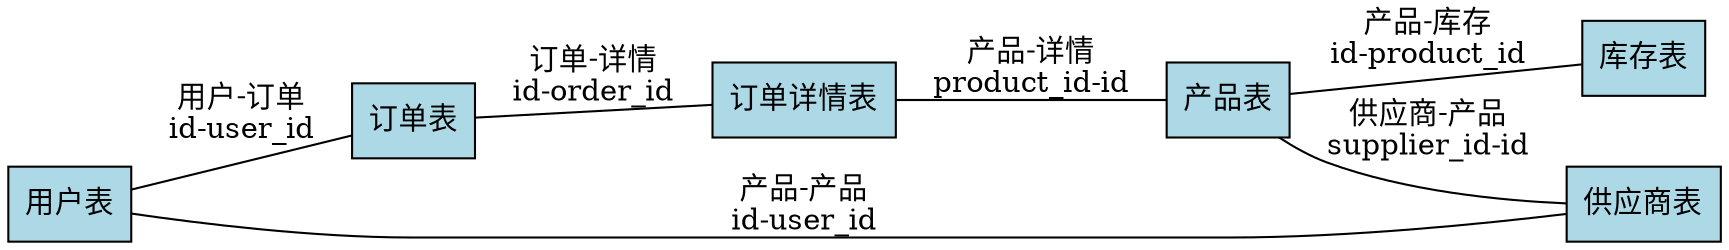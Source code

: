 graph TableRelations {
  rankdir=LR;
  node [shape=box, style=filled, fillcolor=lightblue];
  "用户表" -- "订单表" [label="用户-订单\nid-user_id"];
  "用户表" -- "供应商表" [label="产品-产品\nid-user_id"];
  "订单表" -- "订单详情表" [label="订单-详情\nid-order_id"];
  "订单详情表" -- "产品表" [label="产品-详情\nproduct_id-id"];
  "产品表" -- "库存表" [label="产品-库存\nid-product_id"];
  "产品表" -- "供应商表" [label="供应商-产品\nsupplier_id-id"];
}
